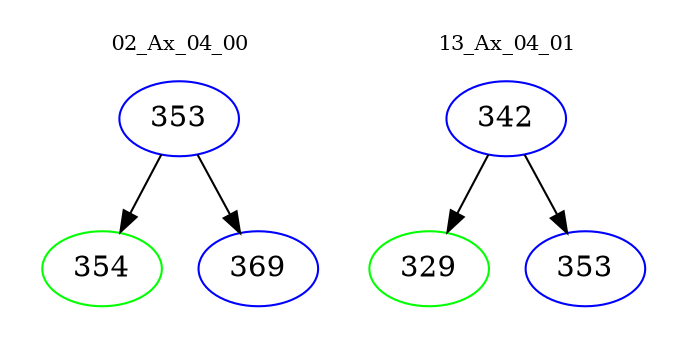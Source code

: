 digraph{
subgraph cluster_0 {
color = white
label = "02_Ax_04_00";
fontsize=10;
T0_353 [label="353", color="blue"]
T0_353 -> T0_354 [color="black"]
T0_354 [label="354", color="green"]
T0_353 -> T0_369 [color="black"]
T0_369 [label="369", color="blue"]
}
subgraph cluster_1 {
color = white
label = "13_Ax_04_01";
fontsize=10;
T1_342 [label="342", color="blue"]
T1_342 -> T1_329 [color="black"]
T1_329 [label="329", color="green"]
T1_342 -> T1_353 [color="black"]
T1_353 [label="353", color="blue"]
}
}
